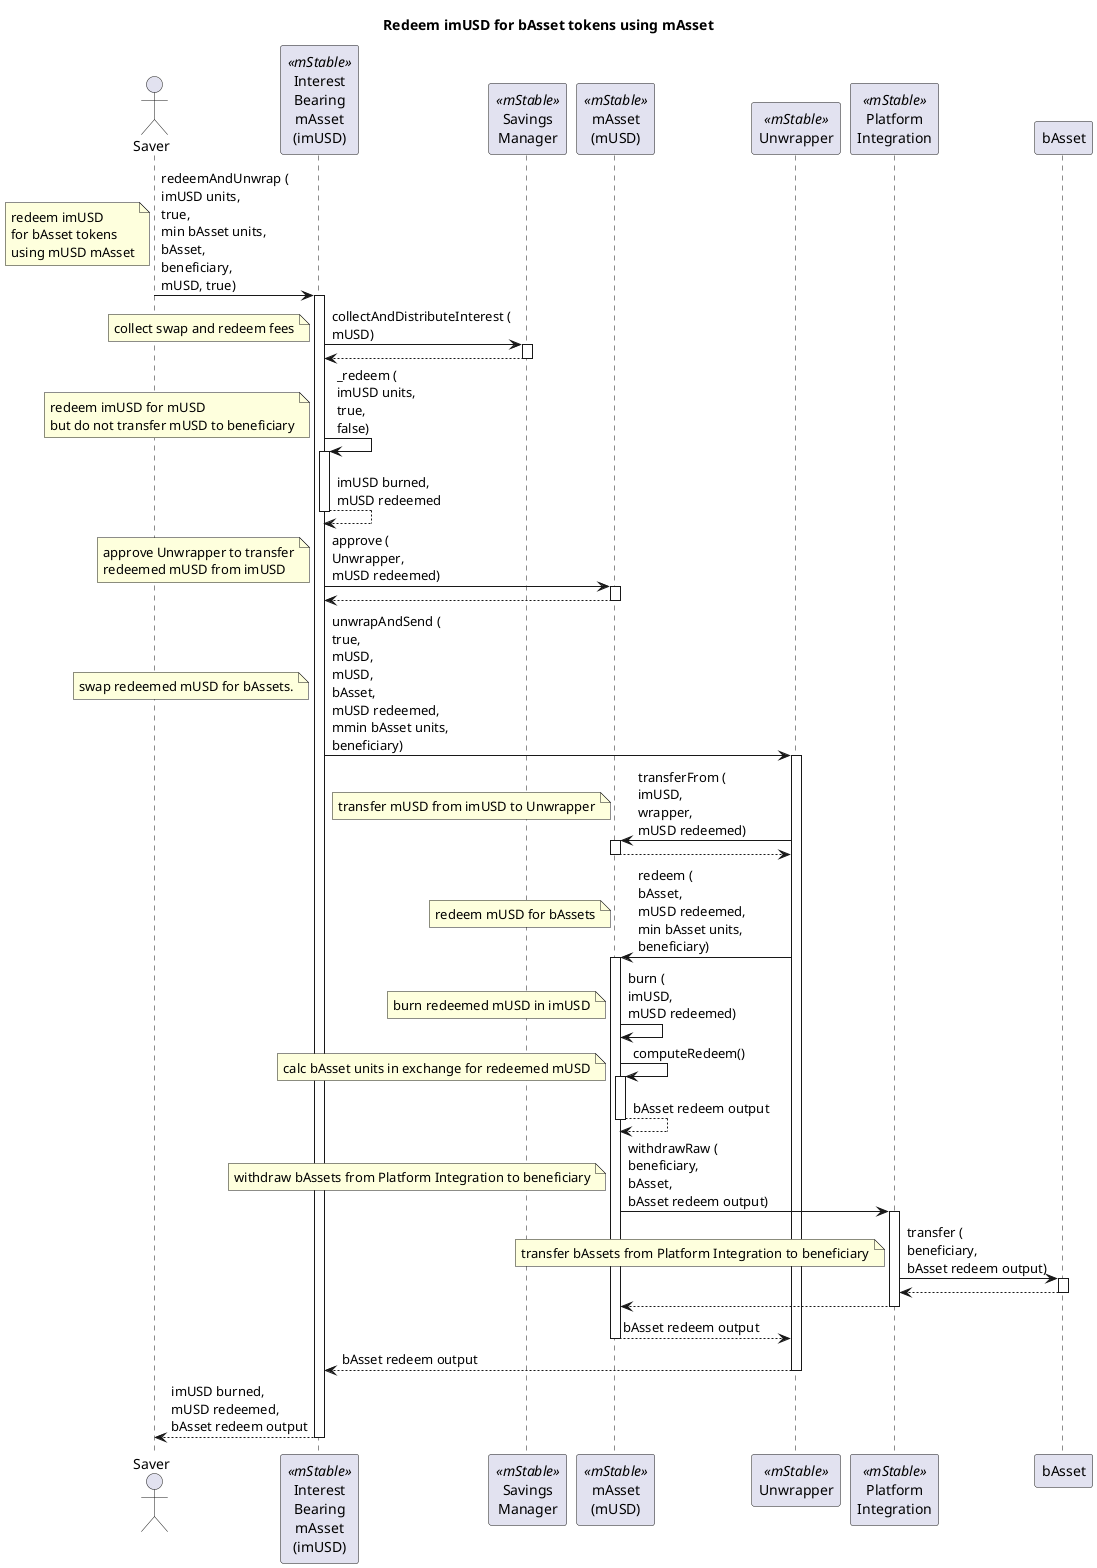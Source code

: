 @startuml

title "Redeem imUSD for bAsset tokens using mAsset"

actor "Saver" as user
participant "Interest\nBearing\nmAsset\n(imUSD)" as imusd <<mStable>>
participant "Savings\nManager" as sm <<mStable>>
participant "mAsset\n(mUSD)" as musd <<mStable>>
participant "Unwrapper" as wrapper <<mStable>>
participant "Platform\nIntegration" as pi <<mStable>>

user -> imusd : redeemAndUnwrap (\nimUSD units,\ntrue,\nmin bAsset units,\nbAsset,\nbeneficiary,\nmUSD, true)
activate imusd
note left: redeem imUSD\nfor bAsset tokens\nusing mUSD mAsset

imusd -> sm : collectAndDistributeInterest (\nmUSD)
activate sm
note left: collect swap and redeem fees
return

imusd -> imusd : _redeem (\nimUSD units,\ntrue,\nfalse)
activate imusd
note left: redeem imUSD for mUSD\nbut do not transfer mUSD to beneficiary
return imUSD burned,\nmUSD redeemed

imusd -> musd : approve (\nUnwrapper,\nmUSD redeemed)
activate musd
note left: approve Unwrapper to transfer\nredeemed mUSD from imUSD
return

imusd -> wrapper : unwrapAndSend (\ntrue,\nmUSD,\nmUSD,\nbAsset,\nmUSD redeemed,\nmmin bAsset units,\nbeneficiary)
activate wrapper
note left: swap redeemed mUSD for bAssets.
wrapper -> musd : transferFrom (\nimUSD,\nwrapper,\nmUSD redeemed)
activate musd 
note left: transfer mUSD from imUSD to Unwrapper
return
wrapper -> musd : redeem (\nbAsset,\nmUSD redeemed,\nmin bAsset units,\nbeneficiary)
activate musd
note left: redeem mUSD for bAssets
musd -> musd : burn (\nimUSD,\nmUSD redeemed)
note left: burn redeemed mUSD in imUSD
musd -> musd : computeRedeem()
activate musd 
note left: calc bAsset units in exchange for redeemed mUSD
return bAsset redeem output
musd -> pi : withdrawRaw (\nbeneficiary,\nbAsset,\nbAsset redeem output)
activate pi
note left: withdraw bAssets from Platform Integration to beneficiary
pi -> bAsset : transfer (\nbeneficiary,\nbAsset redeem output)
activate bAsset
note left: transfer bAssets from Platform Integration to beneficiary
return
return
return bAsset redeem output

return bAsset redeem output

return imUSD burned,\nmUSD redeemed,\nbAsset redeem output

@enduml